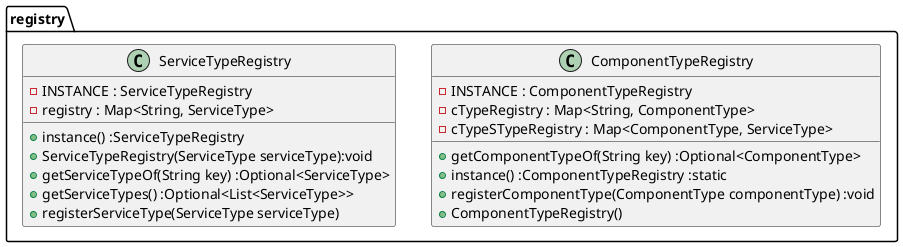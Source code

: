 @startuml

package registry{

    class registry.ComponentTypeRegistry {
        - INSTANCE : ComponentTypeRegistry
        - cTypeRegistry : Map<String, ComponentType>
        - cTypeSTypeRegistry : Map<ComponentType, ServiceType>

        + getComponentTypeOf(String key) :Optional<ComponentType>
        + instance() :ComponentTypeRegistry :static
        + registerComponentType(ComponentType componentType) :void
        + ComponentTypeRegistry()
    }




    class registry.ServiceTypeRegistry {
        - INSTANCE : ServiceTypeRegistry
        - registry : Map<String, ServiceType>
        + instance() :ServiceTypeRegistry
        + ServiceTypeRegistry(ServiceType serviceType):void
        + getServiceTypeOf(String key) :Optional<ServiceType>
        + getServiceTypes() :Optional<List<ServiceType>>
        + registerServiceType(ServiceType serviceType)


  }


}
@enduml